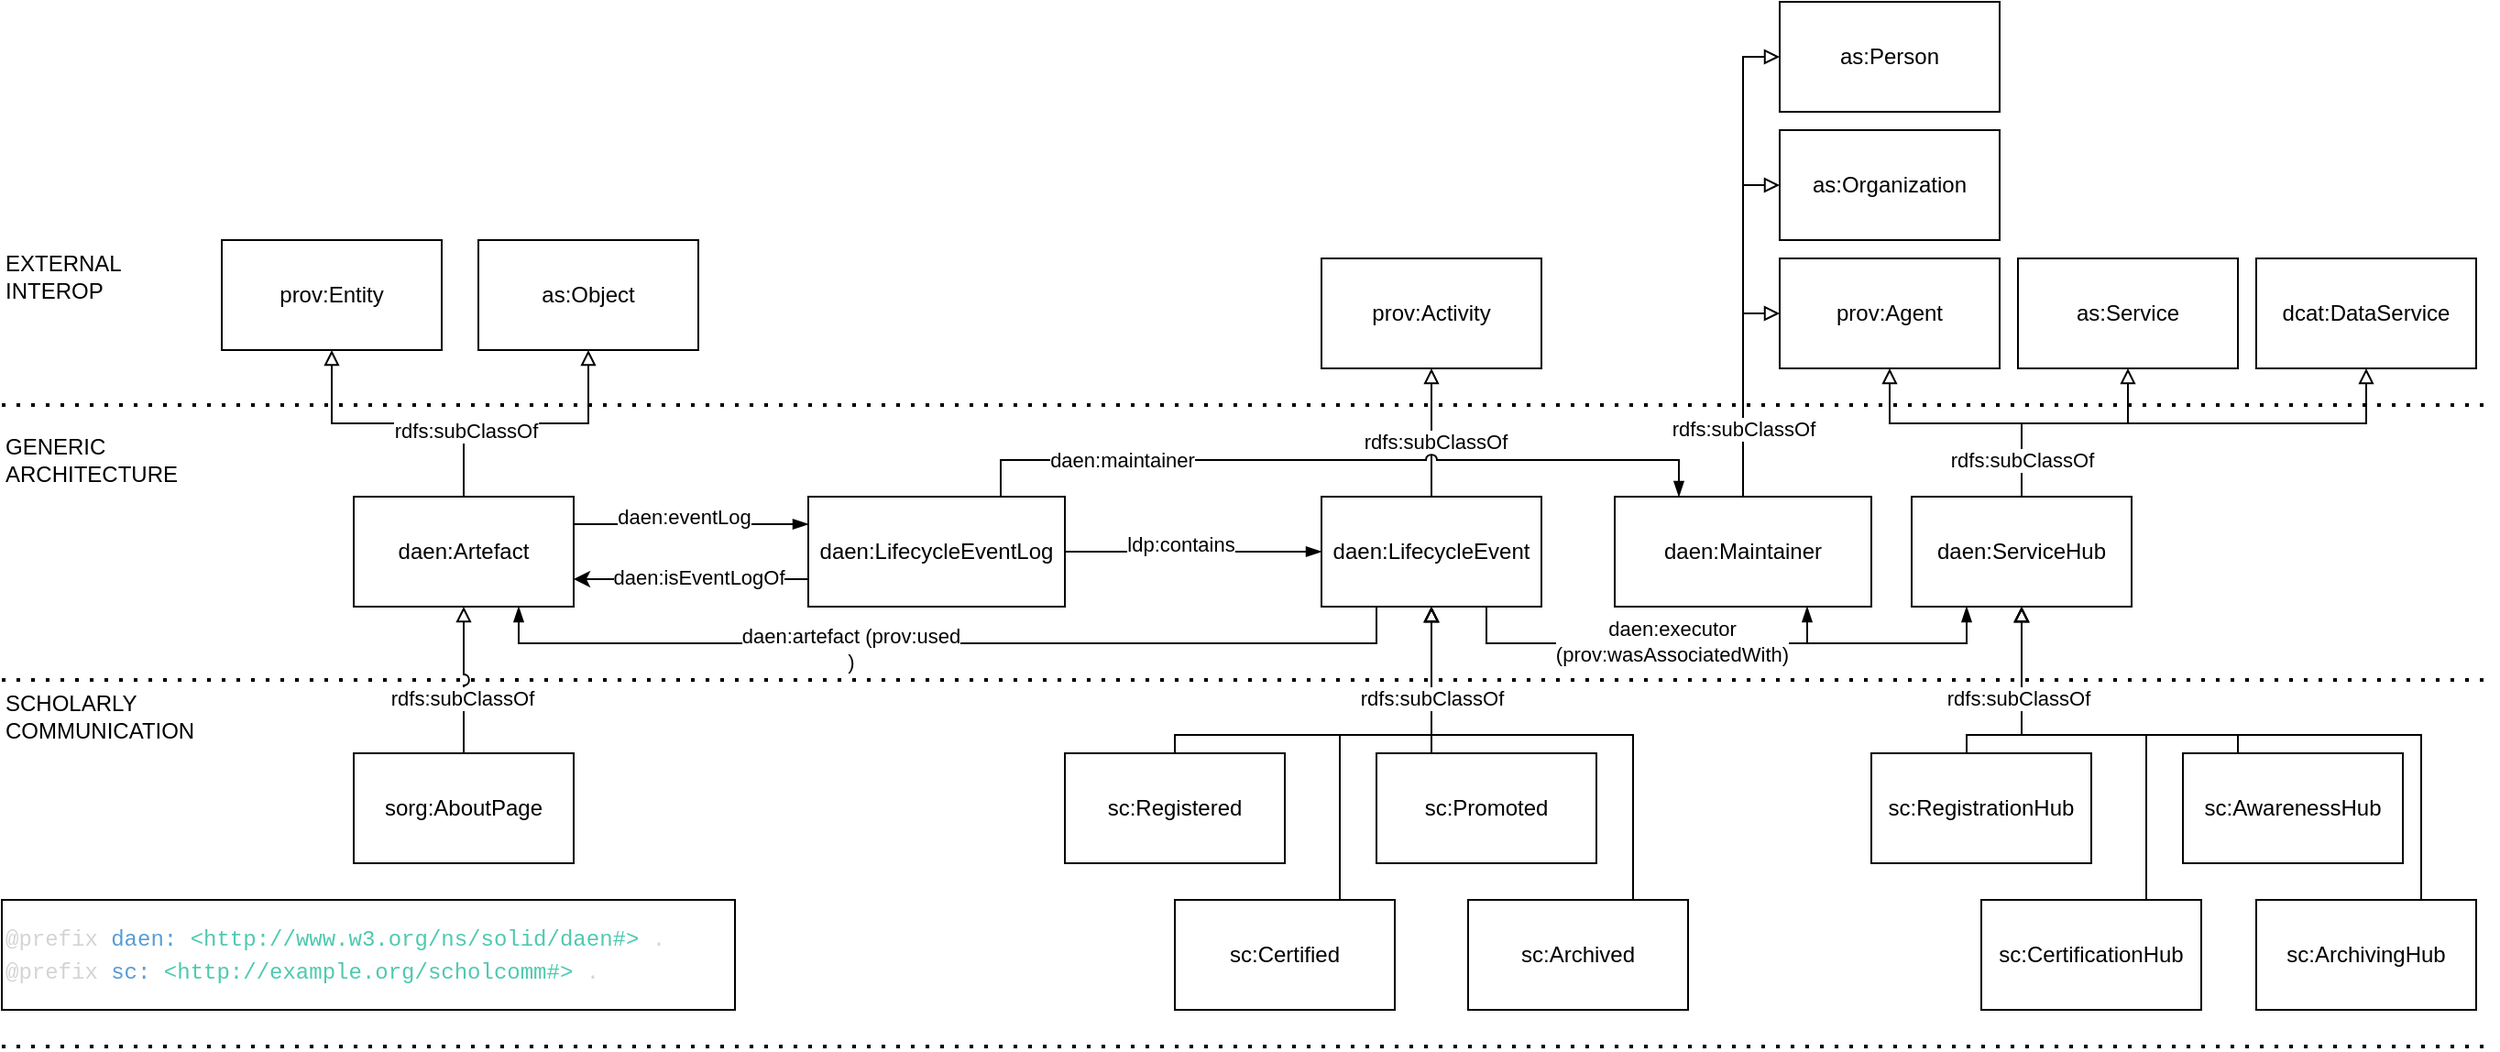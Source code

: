 <mxfile>
    <diagram id="96NRO8-w1tcUMCUkDhEH" name="Page-1">
        <mxGraphModel dx="1377" dy="1478" grid="1" gridSize="10" guides="1" tooltips="1" connect="1" arrows="1" fold="1" page="1" pageScale="1" pageWidth="827" pageHeight="1169" math="0" shadow="0">
            <root>
                <mxCell id="0"/>
                <mxCell id="1" parent="0"/>
                <mxCell id="89" style="edgeStyle=orthogonalEdgeStyle;rounded=0;orthogonalLoop=1;jettySize=auto;html=1;exitX=0.75;exitY=1;exitDx=0;exitDy=0;entryX=0.75;entryY=1;entryDx=0;entryDy=0;endArrow=blockThin;endFill=1;" parent="1" source="4" target="69" edge="1">
                    <mxGeometry relative="1" as="geometry"/>
                </mxCell>
                <mxCell id="2" value="prov:Activity" style="rounded=0;whiteSpace=wrap;html=1;" parent="1" vertex="1">
                    <mxGeometry x="360" y="10" width="120" height="60" as="geometry"/>
                </mxCell>
                <mxCell id="6" style="edgeStyle=orthogonalEdgeStyle;rounded=0;orthogonalLoop=1;jettySize=auto;html=1;exitX=0.5;exitY=0;exitDx=0;exitDy=0;endArrow=block;endFill=0;" parent="1" source="4" target="2" edge="1">
                    <mxGeometry relative="1" as="geometry"/>
                </mxCell>
                <mxCell id="7" value="rdfs:subClassOf" style="edgeLabel;html=1;align=center;verticalAlign=middle;resizable=0;points=[];" parent="6" vertex="1" connectable="0">
                    <mxGeometry x="-0.127" y="-2" relative="1" as="geometry">
                        <mxPoint as="offset"/>
                    </mxGeometry>
                </mxCell>
                <mxCell id="46" style="edgeStyle=orthogonalEdgeStyle;rounded=0;orthogonalLoop=1;jettySize=auto;html=1;exitX=0.75;exitY=1;exitDx=0;exitDy=0;entryX=0.25;entryY=1;entryDx=0;entryDy=0;endArrow=blockThin;endFill=1;" parent="1" source="4" target="11" edge="1">
                    <mxGeometry relative="1" as="geometry"/>
                </mxCell>
                <mxCell id="47" value="daen:executor&lt;br&gt;(prov:wasAssociatedWith)" style="edgeLabel;html=1;align=center;verticalAlign=middle;resizable=0;points=[];" parent="46" vertex="1" connectable="0">
                    <mxGeometry x="-0.024" y="1" relative="1" as="geometry">
                        <mxPoint x="-27" as="offset"/>
                    </mxGeometry>
                </mxCell>
                <mxCell id="4" value="daen:LifecycleEvent" style="rounded=0;whiteSpace=wrap;html=1;" parent="1" vertex="1">
                    <mxGeometry x="360" y="140" width="120" height="60" as="geometry"/>
                </mxCell>
                <mxCell id="8" value="prov:Agent" style="rounded=0;whiteSpace=wrap;html=1;" parent="1" vertex="1">
                    <mxGeometry x="610" y="10" width="120" height="60" as="geometry"/>
                </mxCell>
                <mxCell id="88" style="edgeStyle=orthogonalEdgeStyle;rounded=0;orthogonalLoop=1;jettySize=auto;html=1;exitX=0.5;exitY=0;exitDx=0;exitDy=0;entryX=0.5;entryY=1;entryDx=0;entryDy=0;endArrow=block;endFill=0;" parent="1" source="11" target="87" edge="1">
                    <mxGeometry relative="1" as="geometry">
                        <Array as="points">
                            <mxPoint x="742" y="100"/>
                            <mxPoint x="930" y="100"/>
                        </Array>
                    </mxGeometry>
                </mxCell>
                <mxCell id="11" value="daen:ServiceHub" style="rounded=0;whiteSpace=wrap;html=1;" parent="1" vertex="1">
                    <mxGeometry x="682" y="140" width="120" height="60" as="geometry"/>
                </mxCell>
                <mxCell id="38" style="edgeStyle=orthogonalEdgeStyle;rounded=0;orthogonalLoop=1;jettySize=auto;html=1;exitX=0.25;exitY=0;exitDx=0;exitDy=0;entryX=0.5;entryY=1;entryDx=0;entryDy=0;endArrow=block;endFill=0;" parent="1" source="12" target="11" edge="1">
                    <mxGeometry relative="1" as="geometry">
                        <Array as="points">
                            <mxPoint x="712" y="280"/>
                            <mxPoint x="712" y="270"/>
                            <mxPoint x="742" y="270"/>
                        </Array>
                    </mxGeometry>
                </mxCell>
                <mxCell id="12" value="sc:RegistrationHub" style="rounded=0;whiteSpace=wrap;html=1;" parent="1" vertex="1">
                    <mxGeometry x="660" y="280" width="120" height="60" as="geometry"/>
                </mxCell>
                <mxCell id="14" value="as:Object" style="rounded=0;whiteSpace=wrap;html=1;" parent="1" vertex="1">
                    <mxGeometry x="-100" width="120" height="60" as="geometry"/>
                </mxCell>
                <mxCell id="15" value="as:Service" style="rounded=0;whiteSpace=wrap;html=1;" parent="1" vertex="1">
                    <mxGeometry x="740" y="10" width="120" height="60" as="geometry"/>
                </mxCell>
                <mxCell id="16" style="edgeStyle=orthogonalEdgeStyle;rounded=0;orthogonalLoop=1;jettySize=auto;html=1;exitX=0.5;exitY=0;exitDx=0;exitDy=0;entryX=0.5;entryY=1;entryDx=0;entryDy=0;endArrow=block;endFill=0;" parent="1" source="11" target="15" edge="1">
                    <mxGeometry relative="1" as="geometry">
                        <Array as="points">
                            <mxPoint x="742" y="100"/>
                            <mxPoint x="800" y="100"/>
                        </Array>
                    </mxGeometry>
                </mxCell>
                <mxCell id="9" style="edgeStyle=orthogonalEdgeStyle;rounded=0;orthogonalLoop=1;jettySize=auto;html=1;exitX=0.5;exitY=0;exitDx=0;exitDy=0;endArrow=block;endFill=0;" parent="1" source="11" target="8" edge="1">
                    <mxGeometry relative="1" as="geometry">
                        <Array as="points">
                            <mxPoint x="742" y="100"/>
                            <mxPoint x="670" y="100"/>
                        </Array>
                    </mxGeometry>
                </mxCell>
                <mxCell id="10" value="rdfs:subClassOf" style="edgeLabel;html=1;align=center;verticalAlign=middle;resizable=0;points=[];" parent="9" vertex="1" connectable="0">
                    <mxGeometry x="-0.127" y="-2" relative="1" as="geometry">
                        <mxPoint x="22" y="22" as="offset"/>
                    </mxGeometry>
                </mxCell>
                <mxCell id="18" style="edgeStyle=orthogonalEdgeStyle;rounded=0;orthogonalLoop=1;jettySize=auto;html=1;exitX=0.5;exitY=0;exitDx=0;exitDy=0;endArrow=block;endFill=0;" parent="1" source="17" target="14" edge="1">
                    <mxGeometry relative="1" as="geometry"/>
                </mxCell>
                <mxCell id="20" style="edgeStyle=orthogonalEdgeStyle;rounded=0;orthogonalLoop=1;jettySize=auto;html=1;exitX=0.5;exitY=0;exitDx=0;exitDy=0;entryX=0.5;entryY=1;entryDx=0;entryDy=0;endArrow=block;endFill=0;" parent="1" source="17" target="19" edge="1">
                    <mxGeometry relative="1" as="geometry"/>
                </mxCell>
                <mxCell id="35" value="rdfs:subClassOf" style="edgeLabel;html=1;align=center;verticalAlign=middle;resizable=0;points=[];" parent="20" vertex="1" connectable="0">
                    <mxGeometry x="-0.525" y="-1" relative="1" as="geometry">
                        <mxPoint as="offset"/>
                    </mxGeometry>
                </mxCell>
                <mxCell id="80" style="edgeStyle=orthogonalEdgeStyle;rounded=0;orthogonalLoop=1;jettySize=auto;html=1;exitX=1;exitY=0.25;exitDx=0;exitDy=0;entryX=0;entryY=0.25;entryDx=0;entryDy=0;endArrow=blockThin;endFill=1;" parent="1" source="17" target="57" edge="1">
                    <mxGeometry relative="1" as="geometry"/>
                </mxCell>
                <mxCell id="81" value="daen:eventLog" style="edgeLabel;html=1;align=center;verticalAlign=middle;resizable=0;points=[];" parent="80" vertex="1" connectable="0">
                    <mxGeometry x="-0.062" y="4" relative="1" as="geometry">
                        <mxPoint as="offset"/>
                    </mxGeometry>
                </mxCell>
                <mxCell id="17" value="daen:Artefact" style="rounded=0;whiteSpace=wrap;html=1;" parent="1" vertex="1">
                    <mxGeometry x="-168" y="140" width="120" height="60" as="geometry"/>
                </mxCell>
                <mxCell id="19" value="prov:Entity" style="rounded=0;whiteSpace=wrap;html=1;" parent="1" vertex="1">
                    <mxGeometry x="-240" width="120" height="60" as="geometry"/>
                </mxCell>
                <mxCell id="39" style="edgeStyle=orthogonalEdgeStyle;rounded=0;orthogonalLoop=1;jettySize=auto;html=1;exitX=0.75;exitY=0;exitDx=0;exitDy=0;entryX=0.5;entryY=1;entryDx=0;entryDy=0;endArrow=block;endFill=0;" parent="1" source="21" target="11" edge="1">
                    <mxGeometry relative="1" as="geometry">
                        <Array as="points">
                            <mxPoint x="810" y="270"/>
                            <mxPoint x="742" y="270"/>
                        </Array>
                    </mxGeometry>
                </mxCell>
                <mxCell id="21" value="sc:CertificationHub" style="rounded=0;whiteSpace=wrap;html=1;" parent="1" vertex="1">
                    <mxGeometry x="720" y="360" width="120" height="60" as="geometry"/>
                </mxCell>
                <mxCell id="40" style="edgeStyle=orthogonalEdgeStyle;rounded=0;orthogonalLoop=1;jettySize=auto;html=1;entryX=0.5;entryY=1;entryDx=0;entryDy=0;endArrow=block;endFill=0;exitX=0.25;exitY=0;exitDx=0;exitDy=0;" parent="1" source="22" target="11" edge="1">
                    <mxGeometry relative="1" as="geometry">
                        <mxPoint x="860" y="280" as="sourcePoint"/>
                        <Array as="points">
                            <mxPoint x="860" y="270"/>
                            <mxPoint x="742" y="270"/>
                        </Array>
                    </mxGeometry>
                </mxCell>
                <mxCell id="22" value="sc:AwarenessHub" style="rounded=0;whiteSpace=wrap;html=1;" parent="1" vertex="1">
                    <mxGeometry x="830" y="280" width="120" height="60" as="geometry"/>
                </mxCell>
                <mxCell id="23" value="" style="endArrow=none;dashed=1;html=1;dashPattern=1 3;strokeWidth=2;" parent="1" edge="1">
                    <mxGeometry width="50" height="50" relative="1" as="geometry">
                        <mxPoint x="-360" y="240" as="sourcePoint"/>
                        <mxPoint x="1000" y="240" as="targetPoint"/>
                    </mxGeometry>
                </mxCell>
                <mxCell id="24" value="" style="endArrow=none;dashed=1;html=1;dashPattern=1 3;strokeWidth=2;" parent="1" edge="1">
                    <mxGeometry width="50" height="50" relative="1" as="geometry">
                        <mxPoint x="-360" y="440" as="sourcePoint"/>
                        <mxPoint x="1000" y="440" as="targetPoint"/>
                    </mxGeometry>
                </mxCell>
                <mxCell id="41" style="edgeStyle=orthogonalEdgeStyle;rounded=0;orthogonalLoop=1;jettySize=auto;html=1;exitX=0.75;exitY=0;exitDx=0;exitDy=0;endArrow=block;endFill=0;entryX=0.5;entryY=1;entryDx=0;entryDy=0;" parent="1" source="25" target="11" edge="1">
                    <mxGeometry relative="1" as="geometry">
                        <mxPoint x="682" y="180" as="targetPoint"/>
                        <Array as="points">
                            <mxPoint x="960" y="270"/>
                            <mxPoint x="742" y="270"/>
                        </Array>
                    </mxGeometry>
                </mxCell>
                <mxCell id="42" value="rdfs:subClassOf" style="edgeLabel;html=1;align=center;verticalAlign=middle;resizable=0;points=[];" parent="41" vertex="1" connectable="0">
                    <mxGeometry x="0.514" relative="1" as="geometry">
                        <mxPoint x="-24" y="-20" as="offset"/>
                    </mxGeometry>
                </mxCell>
                <mxCell id="25" value="sc:ArchivingHub" style="rounded=0;whiteSpace=wrap;html=1;" parent="1" vertex="1">
                    <mxGeometry x="870" y="360" width="120" height="60" as="geometry"/>
                </mxCell>
                <mxCell id="30" style="edgeStyle=orthogonalEdgeStyle;rounded=0;orthogonalLoop=1;jettySize=auto;html=1;exitX=0.5;exitY=0;exitDx=0;exitDy=0;entryX=0.5;entryY=1;entryDx=0;entryDy=0;endArrow=block;endFill=0;" parent="1" source="26" target="4" edge="1">
                    <mxGeometry relative="1" as="geometry">
                        <Array as="points">
                            <mxPoint x="280" y="270"/>
                            <mxPoint x="420" y="270"/>
                        </Array>
                    </mxGeometry>
                </mxCell>
                <mxCell id="26" value="sc:Registered" style="rounded=0;whiteSpace=wrap;html=1;" parent="1" vertex="1">
                    <mxGeometry x="220" y="280" width="120" height="60" as="geometry"/>
                </mxCell>
                <mxCell id="86" style="edgeStyle=orthogonalEdgeStyle;rounded=0;orthogonalLoop=1;jettySize=auto;html=1;exitX=0.75;exitY=0;exitDx=0;exitDy=0;entryX=0.5;entryY=1;entryDx=0;entryDy=0;endArrow=block;endFill=0;" parent="1" source="27" target="4" edge="1">
                    <mxGeometry relative="1" as="geometry">
                        <Array as="points">
                            <mxPoint x="370" y="270"/>
                            <mxPoint x="420" y="270"/>
                        </Array>
                    </mxGeometry>
                </mxCell>
                <mxCell id="27" value="sc:Certified" style="rounded=0;whiteSpace=wrap;html=1;" parent="1" vertex="1">
                    <mxGeometry x="280" y="360" width="120" height="60" as="geometry"/>
                </mxCell>
                <mxCell id="32" style="edgeStyle=orthogonalEdgeStyle;rounded=0;orthogonalLoop=1;jettySize=auto;html=1;exitX=0.5;exitY=0;exitDx=0;exitDy=0;endArrow=block;endFill=0;entryX=0.5;entryY=1;entryDx=0;entryDy=0;" parent="1" source="28" target="4" edge="1">
                    <mxGeometry relative="1" as="geometry">
                        <mxPoint x="558" y="290" as="targetPoint"/>
                        <Array as="points">
                            <mxPoint x="420" y="280"/>
                        </Array>
                    </mxGeometry>
                </mxCell>
                <mxCell id="28" value="sc:Promoted" style="rounded=0;whiteSpace=wrap;html=1;" parent="1" vertex="1">
                    <mxGeometry x="390" y="280" width="120" height="60" as="geometry"/>
                </mxCell>
                <mxCell id="33" style="edgeStyle=orthogonalEdgeStyle;rounded=0;orthogonalLoop=1;jettySize=auto;html=1;exitX=0.75;exitY=0;exitDx=0;exitDy=0;entryX=0.5;entryY=1;entryDx=0;entryDy=0;endArrow=block;endFill=0;" parent="1" source="29" target="4" edge="1">
                    <mxGeometry relative="1" as="geometry">
                        <Array as="points">
                            <mxPoint x="530" y="270"/>
                            <mxPoint x="420" y="270"/>
                        </Array>
                    </mxGeometry>
                </mxCell>
                <mxCell id="36" value="rdfs:subClassOf" style="edgeLabel;html=1;align=center;verticalAlign=middle;resizable=0;points=[];" parent="33" vertex="1" connectable="0">
                    <mxGeometry x="0.525" y="2" relative="1" as="geometry">
                        <mxPoint x="2" y="-14" as="offset"/>
                    </mxGeometry>
                </mxCell>
                <mxCell id="29" value="sc:Archived" style="rounded=0;whiteSpace=wrap;html=1;" parent="1" vertex="1">
                    <mxGeometry x="440" y="360" width="120" height="60" as="geometry"/>
                </mxCell>
                <mxCell id="67" style="edgeStyle=orthogonalEdgeStyle;rounded=0;jumpStyle=arc;orthogonalLoop=1;jettySize=auto;html=1;exitX=0.5;exitY=0;exitDx=0;exitDy=0;entryX=0.5;entryY=1;entryDx=0;entryDy=0;fontSize=11;endArrow=block;endFill=0;" parent="1" source="43" target="17" edge="1">
                    <mxGeometry relative="1" as="geometry"/>
                </mxCell>
                <mxCell id="90" value="rdfs:subClassOf" style="edgeLabel;html=1;align=center;verticalAlign=middle;resizable=0;points=[];" parent="67" vertex="1" connectable="0">
                    <mxGeometry x="-0.233" y="2" relative="1" as="geometry">
                        <mxPoint x="1" as="offset"/>
                    </mxGeometry>
                </mxCell>
                <mxCell id="43" value="sorg:AboutPage" style="rounded=0;whiteSpace=wrap;html=1;" parent="1" vertex="1">
                    <mxGeometry x="-168" y="280" width="120" height="60" as="geometry"/>
                </mxCell>
                <mxCell id="44" value="EXTERNAL&lt;br&gt;INTEROP" style="text;html=1;strokeColor=none;fillColor=none;align=left;verticalAlign=middle;whiteSpace=wrap;rounded=0;" parent="1" vertex="1">
                    <mxGeometry x="-360" y="10" width="60" height="20" as="geometry"/>
                </mxCell>
                <mxCell id="45" value="GENERIC&lt;br&gt;ARCHITECTURE" style="text;html=1;strokeColor=none;fillColor=none;align=left;verticalAlign=middle;whiteSpace=wrap;rounded=0;" parent="1" vertex="1">
                    <mxGeometry x="-360" y="110" width="60" height="20" as="geometry"/>
                </mxCell>
                <mxCell id="49" style="edgeStyle=orthogonalEdgeStyle;rounded=0;orthogonalLoop=1;jettySize=auto;html=1;exitX=0.25;exitY=1;exitDx=0;exitDy=0;entryX=0.75;entryY=1;entryDx=0;entryDy=0;endArrow=blockThin;endFill=1;jumpStyle=arc;" parent="1" source="4" target="17" edge="1">
                    <mxGeometry relative="1" as="geometry"/>
                </mxCell>
                <mxCell id="50" value="daen:artefact (prov:used&lt;br style=&quot;font-size: 11px;&quot;&gt;)" style="edgeLabel;align=center;verticalAlign=middle;resizable=0;points=[];spacing=2;imageAspect=1;html=1;labelPosition=center;verticalLabelPosition=middle;fontSize=11;" parent="49" vertex="1" connectable="0">
                    <mxGeometry x="0.209" y="2" relative="1" as="geometry">
                        <mxPoint y="1" as="offset"/>
                    </mxGeometry>
                </mxCell>
                <mxCell id="53" value="SCHOLARLY&lt;br&gt;COMMUNICATION" style="text;html=1;strokeColor=none;fillColor=none;align=left;verticalAlign=middle;whiteSpace=wrap;rounded=0;" parent="1" vertex="1">
                    <mxGeometry x="-360" y="250" width="60" height="20" as="geometry"/>
                </mxCell>
                <mxCell id="82" style="edgeStyle=orthogonalEdgeStyle;rounded=0;orthogonalLoop=1;jettySize=auto;html=1;exitX=1;exitY=0.5;exitDx=0;exitDy=0;entryX=0;entryY=0.5;entryDx=0;entryDy=0;endArrow=blockThin;endFill=1;" parent="1" source="57" target="4" edge="1">
                    <mxGeometry relative="1" as="geometry"/>
                </mxCell>
                <mxCell id="84" value="ldp:contains" style="edgeLabel;html=1;align=center;verticalAlign=middle;resizable=0;points=[];" parent="82" vertex="1" connectable="0">
                    <mxGeometry x="-0.121" y="4" relative="1" as="geometry">
                        <mxPoint x="1" as="offset"/>
                    </mxGeometry>
                </mxCell>
                <mxCell id="v-Gxst9eKZCNWyyGpTo5-90" style="edgeStyle=orthogonalEdgeStyle;rounded=0;orthogonalLoop=1;jettySize=auto;html=1;exitX=0;exitY=0.75;exitDx=0;exitDy=0;entryX=1;entryY=0.75;entryDx=0;entryDy=0;" parent="1" source="57" target="17" edge="1">
                    <mxGeometry relative="1" as="geometry"/>
                </mxCell>
                <mxCell id="v-Gxst9eKZCNWyyGpTo5-91" value="daen:isEventLogOf" style="edgeLabel;html=1;align=center;verticalAlign=middle;resizable=0;points=[];" parent="v-Gxst9eKZCNWyyGpTo5-90" vertex="1" connectable="0">
                    <mxGeometry x="0.326" y="-1" relative="1" as="geometry">
                        <mxPoint x="25" as="offset"/>
                    </mxGeometry>
                </mxCell>
                <mxCell id="57" value="daen:LifecycleEventLog" style="rounded=0;whiteSpace=wrap;html=1;" parent="1" vertex="1">
                    <mxGeometry x="80" y="140" width="140" height="60" as="geometry"/>
                </mxCell>
                <mxCell id="65" value="&lt;div style=&quot;color: rgb(212 , 212 , 212) ; font-family: &amp;#34;menlo&amp;#34; , &amp;#34;monaco&amp;#34; , &amp;#34;courier new&amp;#34; , monospace ; font-size: 12px ; line-height: 18px&quot;&gt;&lt;div&gt;@prefix &lt;span style=&quot;color: rgb(86 , 156 , 214)&quot;&gt;daen:&lt;/span&gt; &lt;span style=&quot;color: rgb(78 , 201 , 176)&quot;&gt;&amp;lt;http://www.w3.org/ns/solid/daen#&amp;gt;&lt;/span&gt; . &lt;/div&gt;&lt;div&gt;@prefix &lt;span style=&quot;color: rgb(86 , 156 , 214)&quot;&gt;sc:&lt;/span&gt; &lt;span style=&quot;color: rgb(78 , 201 , 176)&quot;&gt;&amp;lt;http://example.org/scholcomm#&amp;gt;&lt;/span&gt; . &lt;/div&gt;&lt;/div&gt;" style="rounded=0;whiteSpace=wrap;html=1;fontSize=11;align=left;" parent="1" vertex="1">
                    <mxGeometry x="-360" y="360" width="400" height="60" as="geometry"/>
                </mxCell>
                <mxCell id="73" style="edgeStyle=orthogonalEdgeStyle;rounded=0;orthogonalLoop=1;jettySize=auto;html=1;exitX=0.75;exitY=0;exitDx=0;exitDy=0;entryX=0.25;entryY=0;entryDx=0;entryDy=0;endArrow=blockThin;endFill=1;jumpStyle=arc;" parent="1" source="57" target="69" edge="1">
                    <mxGeometry relative="1" as="geometry"/>
                </mxCell>
                <mxCell id="74" value="daen:maintainer" style="edgeLabel;html=1;align=center;verticalAlign=middle;resizable=0;points=[];" parent="73" vertex="1" connectable="0">
                    <mxGeometry x="-0.699" y="4" relative="1" as="geometry">
                        <mxPoint x="24" y="4" as="offset"/>
                    </mxGeometry>
                </mxCell>
                <mxCell id="75" style="edgeStyle=orthogonalEdgeStyle;rounded=0;orthogonalLoop=1;jettySize=auto;html=1;exitX=0.5;exitY=0;exitDx=0;exitDy=0;entryX=0;entryY=0.5;entryDx=0;entryDy=0;endArrow=block;endFill=0;" parent="1" source="69" target="77" edge="1">
                    <mxGeometry relative="1" as="geometry"/>
                </mxCell>
                <mxCell id="78" style="edgeStyle=orthogonalEdgeStyle;rounded=0;orthogonalLoop=1;jettySize=auto;html=1;exitX=0.5;exitY=0;exitDx=0;exitDy=0;entryX=0;entryY=0.5;entryDx=0;entryDy=0;endArrow=block;endFill=0;" parent="1" source="69" target="76" edge="1">
                    <mxGeometry relative="1" as="geometry"/>
                </mxCell>
                <mxCell id="69" value="daen:Maintainer" style="rounded=0;whiteSpace=wrap;html=1;" parent="1" vertex="1">
                    <mxGeometry x="520" y="140" width="140" height="60" as="geometry"/>
                </mxCell>
                <mxCell id="76" value="as:Organization" style="rounded=0;whiteSpace=wrap;html=1;" parent="1" vertex="1">
                    <mxGeometry x="610" y="-60" width="120" height="60" as="geometry"/>
                </mxCell>
                <mxCell id="77" value="as:Person" style="rounded=0;whiteSpace=wrap;html=1;" parent="1" vertex="1">
                    <mxGeometry x="610" y="-130" width="120" height="60" as="geometry"/>
                </mxCell>
                <mxCell id="34" value="" style="endArrow=none;dashed=1;html=1;dashPattern=1 3;strokeWidth=2;" parent="1" edge="1">
                    <mxGeometry width="50" height="50" relative="1" as="geometry">
                        <mxPoint x="-360" y="90" as="sourcePoint"/>
                        <mxPoint x="1000" y="90" as="targetPoint"/>
                    </mxGeometry>
                </mxCell>
                <mxCell id="71" style="edgeStyle=orthogonalEdgeStyle;rounded=0;orthogonalLoop=1;jettySize=auto;html=1;exitX=0.5;exitY=0;exitDx=0;exitDy=0;entryX=0;entryY=0.5;entryDx=0;entryDy=0;endArrow=block;endFill=0;" parent="1" source="69" target="8" edge="1">
                    <mxGeometry relative="1" as="geometry"/>
                </mxCell>
                <mxCell id="72" value="rdfs:subClassOf" style="edgeLabel;html=1;align=center;verticalAlign=middle;resizable=0;points=[];" parent="71" vertex="1" connectable="0">
                    <mxGeometry x="-0.673" y="3" relative="1" as="geometry">
                        <mxPoint x="3" y="-18" as="offset"/>
                    </mxGeometry>
                </mxCell>
                <mxCell id="87" value="dcat:DataService" style="rounded=0;whiteSpace=wrap;html=1;" parent="1" vertex="1">
                    <mxGeometry x="870" y="10" width="120" height="60" as="geometry"/>
                </mxCell>
            </root>
        </mxGraphModel>
    </diagram>
    <diagram id="2PWo6E2oU9eMiRFpoRWX" name="Page-2">
        <mxGraphModel dx="1377" dy="309" grid="1" gridSize="10" guides="1" tooltips="1" connect="1" arrows="1" fold="1" page="1" pageScale="1" pageWidth="827" pageHeight="1169" math="0" shadow="0">
            <root>
                <mxCell id="ksJMwnucMTG4WgAD_6or-0"/>
                <mxCell id="ksJMwnucMTG4WgAD_6or-1" parent="ksJMwnucMTG4WgAD_6or-0"/>
                <mxCell id="sRG0bVfzrxOdBr51Hzcg-0" style="edgeStyle=orthogonalEdgeStyle;rounded=0;orthogonalLoop=1;jettySize=auto;html=1;endArrow=blockThin;endFill=1;entryX=0;entryY=0.75;entryDx=0;entryDy=0;exitX=1;exitY=0.5;exitDx=0;exitDy=0;" parent="ksJMwnucMTG4WgAD_6or-1" source="sRG0bVfzrxOdBr51Hzcg-3" target="sRG0bVfzrxOdBr51Hzcg-15" edge="1">
                    <mxGeometry relative="1" as="geometry">
                        <mxPoint x="240" y="310" as="sourcePoint"/>
                        <mxPoint x="310" y="190" as="targetPoint"/>
                        <Array as="points">
                            <mxPoint x="320" y="300"/>
                            <mxPoint x="320" y="185"/>
                        </Array>
                    </mxGeometry>
                </mxCell>
                <mxCell id="sRG0bVfzrxOdBr51Hzcg-1" style="edgeStyle=orthogonalEdgeStyle;rounded=0;orthogonalLoop=1;jettySize=auto;html=1;endArrow=blockThin;endFill=1;entryX=0;entryY=0.5;entryDx=0;entryDy=0;exitX=1;exitY=0.5;exitDx=0;exitDy=0;" parent="ksJMwnucMTG4WgAD_6or-1" source="sRG0bVfzrxOdBr51Hzcg-3" target="sRG0bVfzrxOdBr51Hzcg-4" edge="1">
                    <mxGeometry relative="1" as="geometry">
                        <mxPoint x="240" y="250" as="sourcePoint"/>
                        <mxPoint x="350" y="280" as="targetPoint"/>
                    </mxGeometry>
                </mxCell>
                <mxCell id="sRG0bVfzrxOdBr51Hzcg-2" value="daen:executor" style="edgeLabel;html=1;align=center;verticalAlign=middle;resizable=0;points=[];" parent="sRG0bVfzrxOdBr51Hzcg-1" vertex="1" connectable="0">
                    <mxGeometry x="-0.024" y="1" relative="1" as="geometry">
                        <mxPoint x="-4" y="1" as="offset"/>
                    </mxGeometry>
                </mxCell>
                <mxCell id="sRG0bVfzrxOdBr51Hzcg-22" value="prov:startedAtTime" style="edgeStyle=orthogonalEdgeStyle;rounded=0;orthogonalLoop=1;jettySize=auto;html=1;exitX=0.25;exitY=1;exitDx=0;exitDy=0;entryX=0.5;entryY=0;entryDx=0;entryDy=0;" parent="ksJMwnucMTG4WgAD_6or-1" source="sRG0bVfzrxOdBr51Hzcg-3" target="sRG0bVfzrxOdBr51Hzcg-21" edge="1">
                    <mxGeometry relative="1" as="geometry"/>
                </mxCell>
                <mxCell id="sRG0bVfzrxOdBr51Hzcg-24" style="edgeStyle=orthogonalEdgeStyle;rounded=0;orthogonalLoop=1;jettySize=auto;html=1;exitX=0.75;exitY=1;exitDx=0;exitDy=0;entryX=0.5;entryY=0;entryDx=0;entryDy=0;" parent="ksJMwnucMTG4WgAD_6or-1" source="sRG0bVfzrxOdBr51Hzcg-3" target="sRG0bVfzrxOdBr51Hzcg-23" edge="1">
                    <mxGeometry relative="1" as="geometry"/>
                </mxCell>
                <mxCell id="sRG0bVfzrxOdBr51Hzcg-25" value="prov:endedAtTime" style="edgeLabel;html=1;align=center;verticalAlign=middle;resizable=0;points=[];" parent="sRG0bVfzrxOdBr51Hzcg-24" vertex="1" connectable="0">
                    <mxGeometry x="-0.048" y="2" relative="1" as="geometry">
                        <mxPoint as="offset"/>
                    </mxGeometry>
                </mxCell>
                <mxCell id="sRG0bVfzrxOdBr51Hzcg-27" value="dct:title" style="edgeStyle=orthogonalEdgeStyle;rounded=0;orthogonalLoop=1;jettySize=auto;html=1;exitX=0.5;exitY=1;exitDx=0;exitDy=0;entryX=0.5;entryY=0;entryDx=0;entryDy=0;" parent="ksJMwnucMTG4WgAD_6or-1" source="sRG0bVfzrxOdBr51Hzcg-3" target="sRG0bVfzrxOdBr51Hzcg-26" edge="1">
                    <mxGeometry relative="1" as="geometry"/>
                </mxCell>
                <mxCell id="sRG0bVfzrxOdBr51Hzcg-3" value="daen:LifecycleEvent" style="rounded=0;whiteSpace=wrap;html=1;" parent="ksJMwnucMTG4WgAD_6or-1" vertex="1">
                    <mxGeometry x="80" y="270" width="140" height="60" as="geometry"/>
                </mxCell>
                <mxCell id="sRG0bVfzrxOdBr51Hzcg-4" value="daen:ServiceHub" style="rounded=0;whiteSpace=wrap;html=1;" parent="ksJMwnucMTG4WgAD_6or-1" vertex="1">
                    <mxGeometry x="344" y="270" width="136" height="60" as="geometry"/>
                </mxCell>
                <mxCell id="sRG0bVfzrxOdBr51Hzcg-5" style="edgeStyle=orthogonalEdgeStyle;rounded=0;orthogonalLoop=1;jettySize=auto;html=1;exitX=1;exitY=0.25;exitDx=0;exitDy=0;entryX=0;entryY=0.25;entryDx=0;entryDy=0;endArrow=blockThin;endFill=1;" parent="ksJMwnucMTG4WgAD_6or-1" source="sRG0bVfzrxOdBr51Hzcg-7" target="sRG0bVfzrxOdBr51Hzcg-12" edge="1">
                    <mxGeometry relative="1" as="geometry"/>
                </mxCell>
                <mxCell id="sRG0bVfzrxOdBr51Hzcg-6" value="daen:eventLog" style="edgeLabel;html=1;align=center;verticalAlign=middle;resizable=0;points=[];" parent="sRG0bVfzrxOdBr51Hzcg-5" vertex="1" connectable="0">
                    <mxGeometry x="-0.062" y="4" relative="1" as="geometry">
                        <mxPoint as="offset"/>
                    </mxGeometry>
                </mxCell>
                <mxCell id="sRG0bVfzrxOdBr51Hzcg-7" value="daen:Artefact" style="rounded=0;whiteSpace=wrap;html=1;" parent="ksJMwnucMTG4WgAD_6or-1" vertex="1">
                    <mxGeometry x="-160" y="140" width="120" height="60" as="geometry"/>
                </mxCell>
                <mxCell id="sRG0bVfzrxOdBr51Hzcg-8" style="edgeStyle=orthogonalEdgeStyle;rounded=0;orthogonalLoop=1;jettySize=auto;html=1;exitX=0;exitY=0.5;exitDx=0;exitDy=0;entryX=0.5;entryY=1;entryDx=0;entryDy=0;endArrow=blockThin;endFill=1;jumpStyle=arc;" parent="ksJMwnucMTG4WgAD_6or-1" source="sRG0bVfzrxOdBr51Hzcg-3" target="sRG0bVfzrxOdBr51Hzcg-7" edge="1">
                    <mxGeometry relative="1" as="geometry"/>
                </mxCell>
                <mxCell id="sRG0bVfzrxOdBr51Hzcg-9" value="daen:artefact" style="edgeLabel;align=center;verticalAlign=middle;resizable=0;points=[];spacing=2;imageAspect=1;html=1;labelPosition=center;verticalLabelPosition=middle;fontSize=11;" parent="sRG0bVfzrxOdBr51Hzcg-8" vertex="1" connectable="0">
                    <mxGeometry x="0.209" y="2" relative="1" as="geometry">
                        <mxPoint y="-32" as="offset"/>
                    </mxGeometry>
                </mxCell>
                <mxCell id="sRG0bVfzrxOdBr51Hzcg-10" style="edgeStyle=orthogonalEdgeStyle;rounded=0;orthogonalLoop=1;jettySize=auto;html=1;exitX=0.5;exitY=1;exitDx=0;exitDy=0;entryX=0.5;entryY=0;entryDx=0;entryDy=0;endArrow=blockThin;endFill=1;" parent="ksJMwnucMTG4WgAD_6or-1" source="sRG0bVfzrxOdBr51Hzcg-12" target="sRG0bVfzrxOdBr51Hzcg-3" edge="1">
                    <mxGeometry relative="1" as="geometry"/>
                </mxCell>
                <mxCell id="sRG0bVfzrxOdBr51Hzcg-11" value="ldp:contains" style="edgeLabel;html=1;align=center;verticalAlign=middle;resizable=0;points=[];" parent="sRG0bVfzrxOdBr51Hzcg-10" vertex="1" connectable="0">
                    <mxGeometry x="-0.121" y="4" relative="1" as="geometry">
                        <mxPoint x="1" as="offset"/>
                    </mxGeometry>
                </mxCell>
                <mxCell id="sRG0bVfzrxOdBr51Hzcg-29" style="edgeStyle=orthogonalEdgeStyle;rounded=0;orthogonalLoop=1;jettySize=auto;html=1;exitX=0.5;exitY=0;exitDx=0;exitDy=0;entryX=0.5;entryY=1;entryDx=0;entryDy=0;" parent="ksJMwnucMTG4WgAD_6or-1" source="sRG0bVfzrxOdBr51Hzcg-12" target="sRG0bVfzrxOdBr51Hzcg-28" edge="1">
                    <mxGeometry relative="1" as="geometry"/>
                </mxCell>
                <mxCell id="sRG0bVfzrxOdBr51Hzcg-30" value="dct:title" style="edgeLabel;html=1;align=center;verticalAlign=middle;resizable=0;points=[];" parent="sRG0bVfzrxOdBr51Hzcg-29" vertex="1" connectable="0">
                    <mxGeometry x="0.062" y="-1" relative="1" as="geometry">
                        <mxPoint as="offset"/>
                    </mxGeometry>
                </mxCell>
                <mxCell id="ZkDn1CfLB4l6V54YgsKo-0" value="daen:isEventLogOf" style="edgeStyle=orthogonalEdgeStyle;rounded=0;orthogonalLoop=1;jettySize=auto;html=1;exitX=0;exitY=0.75;exitDx=0;exitDy=0;entryX=1;entryY=0.75;entryDx=0;entryDy=0;" parent="ksJMwnucMTG4WgAD_6or-1" source="sRG0bVfzrxOdBr51Hzcg-12" target="sRG0bVfzrxOdBr51Hzcg-7" edge="1">
                    <mxGeometry relative="1" as="geometry">
                        <Array as="points">
                            <mxPoint y="185"/>
                            <mxPoint y="185"/>
                        </Array>
                    </mxGeometry>
                </mxCell>
                <mxCell id="sRG0bVfzrxOdBr51Hzcg-12" value="daen:LifecycleEventLog" style="rounded=0;whiteSpace=wrap;html=1;" parent="ksJMwnucMTG4WgAD_6or-1" vertex="1">
                    <mxGeometry x="80" y="140" width="140" height="60" as="geometry"/>
                </mxCell>
                <mxCell id="sRG0bVfzrxOdBr51Hzcg-13" style="edgeStyle=orthogonalEdgeStyle;rounded=0;orthogonalLoop=1;jettySize=auto;html=1;exitX=1;exitY=0.5;exitDx=0;exitDy=0;entryX=0;entryY=0.5;entryDx=0;entryDy=0;endArrow=blockThin;endFill=1;jumpStyle=arc;" parent="ksJMwnucMTG4WgAD_6or-1" source="sRG0bVfzrxOdBr51Hzcg-12" target="sRG0bVfzrxOdBr51Hzcg-15" edge="1">
                    <mxGeometry relative="1" as="geometry"/>
                </mxCell>
                <mxCell id="sRG0bVfzrxOdBr51Hzcg-14" value="daen:maintainer" style="edgeLabel;html=1;align=center;verticalAlign=middle;resizable=0;points=[];" parent="sRG0bVfzrxOdBr51Hzcg-13" vertex="1" connectable="0">
                    <mxGeometry x="-0.699" y="4" relative="1" as="geometry">
                        <mxPoint x="41" y="4" as="offset"/>
                    </mxGeometry>
                </mxCell>
                <mxCell id="sRG0bVfzrxOdBr51Hzcg-15" value="daen:Maintainer" style="rounded=0;whiteSpace=wrap;html=1;" parent="ksJMwnucMTG4WgAD_6or-1" vertex="1">
                    <mxGeometry x="344" y="140" width="140" height="60" as="geometry"/>
                </mxCell>
                <mxCell id="sRG0bVfzrxOdBr51Hzcg-21" value="xsd:dateTime" style="rounded=0;whiteSpace=wrap;html=1;fillColor=#f5f5f5;strokeColor=#666666;fontColor=#333333;" parent="ksJMwnucMTG4WgAD_6or-1" vertex="1">
                    <mxGeometry x="10" y="370" width="100" height="30" as="geometry"/>
                </mxCell>
                <mxCell id="sRG0bVfzrxOdBr51Hzcg-23" value="xsd:dateTime" style="rounded=0;whiteSpace=wrap;html=1;fillColor=#f5f5f5;strokeColor=#666666;fontColor=#333333;" parent="ksJMwnucMTG4WgAD_6or-1" vertex="1">
                    <mxGeometry x="180" y="370" width="100" height="30" as="geometry"/>
                </mxCell>
                <mxCell id="sRG0bVfzrxOdBr51Hzcg-26" value="xsd:string" style="rounded=0;whiteSpace=wrap;html=1;fillColor=#f5f5f5;strokeColor=#666666;fontColor=#333333;" parent="ksJMwnucMTG4WgAD_6or-1" vertex="1">
                    <mxGeometry x="100" y="420" width="100" height="30" as="geometry"/>
                </mxCell>
                <mxCell id="sRG0bVfzrxOdBr51Hzcg-28" value="xsd:string" style="rounded=0;whiteSpace=wrap;html=1;fillColor=#f5f5f5;strokeColor=#666666;fontColor=#333333;" parent="ksJMwnucMTG4WgAD_6or-1" vertex="1">
                    <mxGeometry x="100" y="60" width="100" height="30" as="geometry"/>
                </mxCell>
            </root>
        </mxGraphModel>
    </diagram>
    <diagram name="Copy of Page-1" id="f-Zp_CdQPIKSHuFC4k1F">
        <mxGraphModel dx="1377" dy="1478" grid="1" gridSize="10" guides="1" tooltips="1" connect="1" arrows="1" fold="1" page="1" pageScale="1" pageWidth="827" pageHeight="1169" math="0" shadow="0">
            <root>
                <mxCell id="wFDMyYbytKA29luRA9tM-0"/>
                <mxCell id="wFDMyYbytKA29luRA9tM-1" parent="wFDMyYbytKA29luRA9tM-0"/>
                <mxCell id="wFDMyYbytKA29luRA9tM-2" style="edgeStyle=orthogonalEdgeStyle;rounded=0;orthogonalLoop=1;jettySize=auto;html=1;exitX=0.75;exitY=1;exitDx=0;exitDy=0;entryX=0.75;entryY=1;entryDx=0;entryDy=0;endArrow=blockThin;endFill=1;" parent="wFDMyYbytKA29luRA9tM-1" source="wFDMyYbytKA29luRA9tM-8" target="wFDMyYbytKA29luRA9tM-62" edge="1">
                    <mxGeometry relative="1" as="geometry"/>
                </mxCell>
                <mxCell id="wFDMyYbytKA29luRA9tM-3" value="prov:Activity" style="rounded=0;whiteSpace=wrap;html=1;" parent="wFDMyYbytKA29luRA9tM-1" vertex="1">
                    <mxGeometry x="360" y="10" width="120" height="60" as="geometry"/>
                </mxCell>
                <mxCell id="wFDMyYbytKA29luRA9tM-4" style="edgeStyle=orthogonalEdgeStyle;rounded=0;orthogonalLoop=1;jettySize=auto;html=1;exitX=0.5;exitY=0;exitDx=0;exitDy=0;endArrow=block;endFill=0;" parent="wFDMyYbytKA29luRA9tM-1" source="wFDMyYbytKA29luRA9tM-8" target="wFDMyYbytKA29luRA9tM-3" edge="1">
                    <mxGeometry relative="1" as="geometry"/>
                </mxCell>
                <mxCell id="wFDMyYbytKA29luRA9tM-5" value="rdfs:subClassOf" style="edgeLabel;html=1;align=center;verticalAlign=middle;resizable=0;points=[];" parent="wFDMyYbytKA29luRA9tM-4" vertex="1" connectable="0">
                    <mxGeometry x="-0.127" y="-2" relative="1" as="geometry">
                        <mxPoint as="offset"/>
                    </mxGeometry>
                </mxCell>
                <mxCell id="wFDMyYbytKA29luRA9tM-6" style="edgeStyle=orthogonalEdgeStyle;rounded=0;orthogonalLoop=1;jettySize=auto;html=1;exitX=0.75;exitY=1;exitDx=0;exitDy=0;entryX=0.25;entryY=1;entryDx=0;entryDy=0;endArrow=blockThin;endFill=1;" parent="wFDMyYbytKA29luRA9tM-1" source="wFDMyYbytKA29luRA9tM-8" target="wFDMyYbytKA29luRA9tM-11" edge="1">
                    <mxGeometry relative="1" as="geometry"/>
                </mxCell>
                <mxCell id="wFDMyYbytKA29luRA9tM-7" value="daen:executor&lt;br&gt;(prov:wasAssociatedWith)" style="edgeLabel;html=1;align=center;verticalAlign=middle;resizable=0;points=[];" parent="wFDMyYbytKA29luRA9tM-6" vertex="1" connectable="0">
                    <mxGeometry x="-0.024" y="1" relative="1" as="geometry">
                        <mxPoint x="-27" as="offset"/>
                    </mxGeometry>
                </mxCell>
                <mxCell id="wFDMyYbytKA29luRA9tM-8" value="daen:LifecycleEvent" style="rounded=0;whiteSpace=wrap;html=1;" parent="wFDMyYbytKA29luRA9tM-1" vertex="1">
                    <mxGeometry x="360" y="140" width="120" height="60" as="geometry"/>
                </mxCell>
                <mxCell id="wFDMyYbytKA29luRA9tM-9" value="prov:Agent" style="rounded=0;whiteSpace=wrap;html=1;" parent="wFDMyYbytKA29luRA9tM-1" vertex="1">
                    <mxGeometry x="610" y="10" width="120" height="60" as="geometry"/>
                </mxCell>
                <mxCell id="wFDMyYbytKA29luRA9tM-10" style="edgeStyle=orthogonalEdgeStyle;rounded=0;orthogonalLoop=1;jettySize=auto;html=1;exitX=0.5;exitY=0;exitDx=0;exitDy=0;entryX=0.5;entryY=1;entryDx=0;entryDy=0;endArrow=block;endFill=0;" parent="wFDMyYbytKA29luRA9tM-1" source="wFDMyYbytKA29luRA9tM-11" target="wFDMyYbytKA29luRA9tM-68" edge="1">
                    <mxGeometry relative="1" as="geometry">
                        <Array as="points">
                            <mxPoint x="742" y="100"/>
                            <mxPoint x="930" y="100"/>
                        </Array>
                    </mxGeometry>
                </mxCell>
                <mxCell id="wFDMyYbytKA29luRA9tM-11" value="daen:ServiceHub" style="rounded=0;whiteSpace=wrap;html=1;" parent="wFDMyYbytKA29luRA9tM-1" vertex="1">
                    <mxGeometry x="682" y="140" width="120" height="60" as="geometry"/>
                </mxCell>
                <mxCell id="wFDMyYbytKA29luRA9tM-14" value="as:Object" style="rounded=0;whiteSpace=wrap;html=1;" parent="wFDMyYbytKA29luRA9tM-1" vertex="1">
                    <mxGeometry x="-100" width="120" height="60" as="geometry"/>
                </mxCell>
                <mxCell id="wFDMyYbytKA29luRA9tM-15" value="as:Service" style="rounded=0;whiteSpace=wrap;html=1;" parent="wFDMyYbytKA29luRA9tM-1" vertex="1">
                    <mxGeometry x="740" y="10" width="120" height="60" as="geometry"/>
                </mxCell>
                <mxCell id="wFDMyYbytKA29luRA9tM-16" style="edgeStyle=orthogonalEdgeStyle;rounded=0;orthogonalLoop=1;jettySize=auto;html=1;exitX=0.5;exitY=0;exitDx=0;exitDy=0;entryX=0.5;entryY=1;entryDx=0;entryDy=0;endArrow=block;endFill=0;" parent="wFDMyYbytKA29luRA9tM-1" source="wFDMyYbytKA29luRA9tM-11" target="wFDMyYbytKA29luRA9tM-15" edge="1">
                    <mxGeometry relative="1" as="geometry">
                        <Array as="points">
                            <mxPoint x="742" y="100"/>
                            <mxPoint x="800" y="100"/>
                        </Array>
                    </mxGeometry>
                </mxCell>
                <mxCell id="wFDMyYbytKA29luRA9tM-17" style="edgeStyle=orthogonalEdgeStyle;rounded=0;orthogonalLoop=1;jettySize=auto;html=1;exitX=0.5;exitY=0;exitDx=0;exitDy=0;endArrow=block;endFill=0;" parent="wFDMyYbytKA29luRA9tM-1" source="wFDMyYbytKA29luRA9tM-11" target="wFDMyYbytKA29luRA9tM-9" edge="1">
                    <mxGeometry relative="1" as="geometry">
                        <Array as="points">
                            <mxPoint x="742" y="100"/>
                            <mxPoint x="670" y="100"/>
                        </Array>
                    </mxGeometry>
                </mxCell>
                <mxCell id="wFDMyYbytKA29luRA9tM-18" value="rdfs:subClassOf" style="edgeLabel;html=1;align=center;verticalAlign=middle;resizable=0;points=[];" parent="wFDMyYbytKA29luRA9tM-17" vertex="1" connectable="0">
                    <mxGeometry x="-0.127" y="-2" relative="1" as="geometry">
                        <mxPoint x="22" y="22" as="offset"/>
                    </mxGeometry>
                </mxCell>
                <mxCell id="wFDMyYbytKA29luRA9tM-19" style="edgeStyle=orthogonalEdgeStyle;rounded=0;orthogonalLoop=1;jettySize=auto;html=1;exitX=0.5;exitY=0;exitDx=0;exitDy=0;endArrow=block;endFill=0;" parent="wFDMyYbytKA29luRA9tM-1" source="wFDMyYbytKA29luRA9tM-24" target="wFDMyYbytKA29luRA9tM-14" edge="1">
                    <mxGeometry relative="1" as="geometry"/>
                </mxCell>
                <mxCell id="wFDMyYbytKA29luRA9tM-20" style="edgeStyle=orthogonalEdgeStyle;rounded=0;orthogonalLoop=1;jettySize=auto;html=1;exitX=0.5;exitY=0;exitDx=0;exitDy=0;entryX=0.5;entryY=1;entryDx=0;entryDy=0;endArrow=block;endFill=0;" parent="wFDMyYbytKA29luRA9tM-1" source="wFDMyYbytKA29luRA9tM-24" target="wFDMyYbytKA29luRA9tM-25" edge="1">
                    <mxGeometry relative="1" as="geometry"/>
                </mxCell>
                <mxCell id="wFDMyYbytKA29luRA9tM-21" value="rdfs:subClassOf" style="edgeLabel;html=1;align=center;verticalAlign=middle;resizable=0;points=[];" parent="wFDMyYbytKA29luRA9tM-20" vertex="1" connectable="0">
                    <mxGeometry x="-0.525" y="-1" relative="1" as="geometry">
                        <mxPoint as="offset"/>
                    </mxGeometry>
                </mxCell>
                <mxCell id="wFDMyYbytKA29luRA9tM-22" style="edgeStyle=orthogonalEdgeStyle;rounded=0;orthogonalLoop=1;jettySize=auto;html=1;exitX=1;exitY=0.25;exitDx=0;exitDy=0;entryX=0;entryY=0.25;entryDx=0;entryDy=0;endArrow=blockThin;endFill=1;" parent="wFDMyYbytKA29luRA9tM-1" source="wFDMyYbytKA29luRA9tM-24" target="wFDMyYbytKA29luRA9tM-56" edge="1">
                    <mxGeometry relative="1" as="geometry"/>
                </mxCell>
                <mxCell id="wFDMyYbytKA29luRA9tM-23" value="daen:eventLog" style="edgeLabel;html=1;align=center;verticalAlign=middle;resizable=0;points=[];" parent="wFDMyYbytKA29luRA9tM-22" vertex="1" connectable="0">
                    <mxGeometry x="-0.062" y="4" relative="1" as="geometry">
                        <mxPoint as="offset"/>
                    </mxGeometry>
                </mxCell>
                <mxCell id="wFDMyYbytKA29luRA9tM-24" value="daen:Artefact" style="rounded=0;whiteSpace=wrap;html=1;" parent="wFDMyYbytKA29luRA9tM-1" vertex="1">
                    <mxGeometry x="-168" y="140" width="120" height="60" as="geometry"/>
                </mxCell>
                <mxCell id="wFDMyYbytKA29luRA9tM-25" value="prov:Entity" style="rounded=0;whiteSpace=wrap;html=1;" parent="wFDMyYbytKA29luRA9tM-1" vertex="1">
                    <mxGeometry x="-240" width="120" height="60" as="geometry"/>
                </mxCell>
                <mxCell id="wFDMyYbytKA29luRA9tM-47" value="EXTERNAL&lt;br&gt;INTEROP" style="text;html=1;strokeColor=none;fillColor=none;align=left;verticalAlign=middle;whiteSpace=wrap;rounded=0;" parent="wFDMyYbytKA29luRA9tM-1" vertex="1">
                    <mxGeometry x="-360" y="10" width="60" height="20" as="geometry"/>
                </mxCell>
                <mxCell id="wFDMyYbytKA29luRA9tM-48" value="GENERIC&lt;br&gt;ARCHITECTURE" style="text;html=1;strokeColor=none;fillColor=none;align=left;verticalAlign=middle;whiteSpace=wrap;rounded=0;" parent="wFDMyYbytKA29luRA9tM-1" vertex="1">
                    <mxGeometry x="-360" y="110" width="60" height="20" as="geometry"/>
                </mxCell>
                <mxCell id="wFDMyYbytKA29luRA9tM-49" style="edgeStyle=orthogonalEdgeStyle;rounded=0;orthogonalLoop=1;jettySize=auto;html=1;exitX=0.25;exitY=1;exitDx=0;exitDy=0;entryX=0.75;entryY=1;entryDx=0;entryDy=0;endArrow=blockThin;endFill=1;jumpStyle=arc;" parent="wFDMyYbytKA29luRA9tM-1" source="wFDMyYbytKA29luRA9tM-8" target="wFDMyYbytKA29luRA9tM-24" edge="1">
                    <mxGeometry relative="1" as="geometry"/>
                </mxCell>
                <mxCell id="wFDMyYbytKA29luRA9tM-50" value="daen:artefact (prov:used&lt;br style=&quot;font-size: 11px;&quot;&gt;)" style="edgeLabel;align=center;verticalAlign=middle;resizable=0;points=[];spacing=2;imageAspect=1;html=1;labelPosition=center;verticalLabelPosition=middle;fontSize=11;" parent="wFDMyYbytKA29luRA9tM-49" vertex="1" connectable="0">
                    <mxGeometry x="0.209" y="2" relative="1" as="geometry">
                        <mxPoint y="1" as="offset"/>
                    </mxGeometry>
                </mxCell>
                <mxCell id="wFDMyYbytKA29luRA9tM-52" style="edgeStyle=orthogonalEdgeStyle;rounded=0;orthogonalLoop=1;jettySize=auto;html=1;exitX=1;exitY=0.5;exitDx=0;exitDy=0;entryX=0;entryY=0.5;entryDx=0;entryDy=0;endArrow=blockThin;endFill=1;" parent="wFDMyYbytKA29luRA9tM-1" source="wFDMyYbytKA29luRA9tM-56" target="wFDMyYbytKA29luRA9tM-8" edge="1">
                    <mxGeometry relative="1" as="geometry"/>
                </mxCell>
                <mxCell id="wFDMyYbytKA29luRA9tM-53" value="ldp:contains" style="edgeLabel;html=1;align=center;verticalAlign=middle;resizable=0;points=[];" parent="wFDMyYbytKA29luRA9tM-52" vertex="1" connectable="0">
                    <mxGeometry x="-0.121" y="4" relative="1" as="geometry">
                        <mxPoint x="1" as="offset"/>
                    </mxGeometry>
                </mxCell>
                <mxCell id="wFDMyYbytKA29luRA9tM-54" style="edgeStyle=orthogonalEdgeStyle;rounded=0;orthogonalLoop=1;jettySize=auto;html=1;exitX=0;exitY=0.75;exitDx=0;exitDy=0;entryX=1;entryY=0.75;entryDx=0;entryDy=0;" parent="wFDMyYbytKA29luRA9tM-1" source="wFDMyYbytKA29luRA9tM-56" target="wFDMyYbytKA29luRA9tM-24" edge="1">
                    <mxGeometry relative="1" as="geometry"/>
                </mxCell>
                <mxCell id="wFDMyYbytKA29luRA9tM-55" value="daen:isEventLogOf" style="edgeLabel;html=1;align=center;verticalAlign=middle;resizable=0;points=[];" parent="wFDMyYbytKA29luRA9tM-54" vertex="1" connectable="0">
                    <mxGeometry x="0.326" y="-1" relative="1" as="geometry">
                        <mxPoint x="25" as="offset"/>
                    </mxGeometry>
                </mxCell>
                <mxCell id="wFDMyYbytKA29luRA9tM-56" value="daen:LifecycleEventLog" style="rounded=0;whiteSpace=wrap;html=1;" parent="wFDMyYbytKA29luRA9tM-1" vertex="1">
                    <mxGeometry x="80" y="140" width="140" height="60" as="geometry"/>
                </mxCell>
                <mxCell id="wFDMyYbytKA29luRA9tM-57" value="&lt;div style=&quot;color: rgb(212 , 212 , 212) ; font-family: &amp;#34;menlo&amp;#34; , &amp;#34;monaco&amp;#34; , &amp;#34;courier new&amp;#34; , monospace ; font-size: 12px ; line-height: 18px&quot;&gt;&lt;div&gt;@prefix &lt;span style=&quot;color: rgb(86 , 156 , 214)&quot;&gt;daen:&lt;/span&gt; &lt;span style=&quot;color: rgb(78 , 201 , 176)&quot;&gt;&amp;lt;http://www.w3.org/ns/solid/daen#&amp;gt;&lt;/span&gt; . &lt;/div&gt;&lt;div&gt;@prefix &lt;span style=&quot;color: rgb(86 , 156 , 214)&quot;&gt;sc:&lt;/span&gt; &lt;span style=&quot;color: rgb(78 , 201 , 176)&quot;&gt;&amp;lt;http://example.org/scholcomm#&amp;gt;&lt;/span&gt; . &lt;/div&gt;&lt;/div&gt;" style="rounded=0;whiteSpace=wrap;html=1;fontSize=11;align=left;" parent="wFDMyYbytKA29luRA9tM-1" vertex="1">
                    <mxGeometry x="-360" y="360" width="400" height="60" as="geometry"/>
                </mxCell>
                <mxCell id="wFDMyYbytKA29luRA9tM-58" style="edgeStyle=orthogonalEdgeStyle;rounded=0;orthogonalLoop=1;jettySize=auto;html=1;exitX=0.75;exitY=0;exitDx=0;exitDy=0;entryX=0.25;entryY=0;entryDx=0;entryDy=0;endArrow=blockThin;endFill=1;jumpStyle=arc;" parent="wFDMyYbytKA29luRA9tM-1" source="wFDMyYbytKA29luRA9tM-56" target="wFDMyYbytKA29luRA9tM-62" edge="1">
                    <mxGeometry relative="1" as="geometry"/>
                </mxCell>
                <mxCell id="wFDMyYbytKA29luRA9tM-59" value="daen:maintainer" style="edgeLabel;html=1;align=center;verticalAlign=middle;resizable=0;points=[];" parent="wFDMyYbytKA29luRA9tM-58" vertex="1" connectable="0">
                    <mxGeometry x="-0.699" y="4" relative="1" as="geometry">
                        <mxPoint x="24" y="4" as="offset"/>
                    </mxGeometry>
                </mxCell>
                <mxCell id="wFDMyYbytKA29luRA9tM-60" style="edgeStyle=orthogonalEdgeStyle;rounded=0;orthogonalLoop=1;jettySize=auto;html=1;exitX=0.5;exitY=0;exitDx=0;exitDy=0;entryX=0;entryY=0.5;entryDx=0;entryDy=0;endArrow=block;endFill=0;" parent="wFDMyYbytKA29luRA9tM-1" source="wFDMyYbytKA29luRA9tM-62" target="wFDMyYbytKA29luRA9tM-64" edge="1">
                    <mxGeometry relative="1" as="geometry"/>
                </mxCell>
                <mxCell id="wFDMyYbytKA29luRA9tM-61" style="edgeStyle=orthogonalEdgeStyle;rounded=0;orthogonalLoop=1;jettySize=auto;html=1;exitX=0.5;exitY=0;exitDx=0;exitDy=0;entryX=0;entryY=0.5;entryDx=0;entryDy=0;endArrow=block;endFill=0;" parent="wFDMyYbytKA29luRA9tM-1" source="wFDMyYbytKA29luRA9tM-62" target="wFDMyYbytKA29luRA9tM-63" edge="1">
                    <mxGeometry relative="1" as="geometry"/>
                </mxCell>
                <mxCell id="wFDMyYbytKA29luRA9tM-62" value="daen:Maintainer" style="rounded=0;whiteSpace=wrap;html=1;" parent="wFDMyYbytKA29luRA9tM-1" vertex="1">
                    <mxGeometry x="520" y="140" width="140" height="60" as="geometry"/>
                </mxCell>
                <mxCell id="wFDMyYbytKA29luRA9tM-63" value="as:Organization" style="rounded=0;whiteSpace=wrap;html=1;" parent="wFDMyYbytKA29luRA9tM-1" vertex="1">
                    <mxGeometry x="610" y="-60" width="120" height="60" as="geometry"/>
                </mxCell>
                <mxCell id="wFDMyYbytKA29luRA9tM-64" value="as:Person" style="rounded=0;whiteSpace=wrap;html=1;" parent="wFDMyYbytKA29luRA9tM-1" vertex="1">
                    <mxGeometry x="610" y="-130" width="120" height="60" as="geometry"/>
                </mxCell>
                <mxCell id="wFDMyYbytKA29luRA9tM-65" value="" style="endArrow=none;dashed=1;html=1;dashPattern=1 3;strokeWidth=2;" parent="wFDMyYbytKA29luRA9tM-1" edge="1">
                    <mxGeometry width="50" height="50" relative="1" as="geometry">
                        <mxPoint x="-360" y="90" as="sourcePoint"/>
                        <mxPoint x="1000" y="90" as="targetPoint"/>
                    </mxGeometry>
                </mxCell>
                <mxCell id="wFDMyYbytKA29luRA9tM-66" style="edgeStyle=orthogonalEdgeStyle;rounded=0;orthogonalLoop=1;jettySize=auto;html=1;exitX=0.5;exitY=0;exitDx=0;exitDy=0;entryX=0;entryY=0.5;entryDx=0;entryDy=0;endArrow=block;endFill=0;" parent="wFDMyYbytKA29luRA9tM-1" source="wFDMyYbytKA29luRA9tM-62" target="wFDMyYbytKA29luRA9tM-9" edge="1">
                    <mxGeometry relative="1" as="geometry"/>
                </mxCell>
                <mxCell id="wFDMyYbytKA29luRA9tM-67" value="rdfs:subClassOf" style="edgeLabel;html=1;align=center;verticalAlign=middle;resizable=0;points=[];" parent="wFDMyYbytKA29luRA9tM-66" vertex="1" connectable="0">
                    <mxGeometry x="-0.673" y="3" relative="1" as="geometry">
                        <mxPoint x="3" y="-18" as="offset"/>
                    </mxGeometry>
                </mxCell>
                <mxCell id="wFDMyYbytKA29luRA9tM-68" value="dcat:DataService" style="rounded=0;whiteSpace=wrap;html=1;" parent="wFDMyYbytKA29luRA9tM-1" vertex="1">
                    <mxGeometry x="870" y="10" width="120" height="60" as="geometry"/>
                </mxCell>
            </root>
        </mxGraphModel>
    </diagram>
</mxfile>